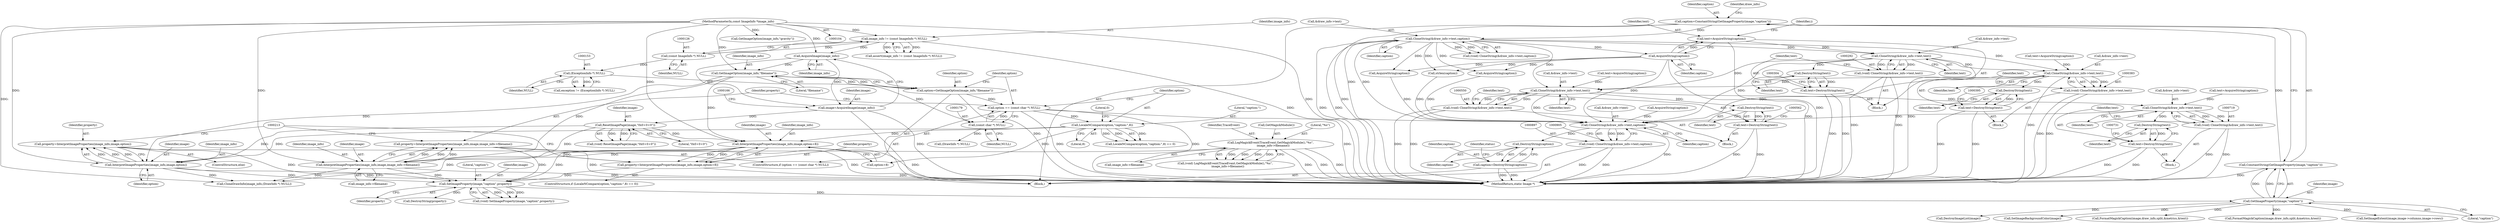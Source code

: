 digraph "0_ImageMagick_aeff00de228bc5a158c2a975ab47845d8a1db456@pointer" {
"1000293" [label="(Call,CloneString(&draw_info->text,text))"];
"1000237" [label="(Call,CloneString(&draw_info->text,caption))"];
"1000222" [label="(Call,caption=ConstantString(GetImageProperty(image,\"caption\")))"];
"1000224" [label="(Call,ConstantString(GetImageProperty(image,\"caption\")))"];
"1000225" [label="(Call,GetImageProperty(image,\"caption\"))"];
"1000214" [label="(Call,SetImageProperty(image,\"caption\",property))"];
"1000199" [label="(Call,InterpretImageProperties(image_info,image,option+8))"];
"1000172" [label="(Call,GetImageOption(image_info,\"filename\"))"];
"1000163" [label="(Call,AcquireImage(image_info))"];
"1000123" [label="(Call,image_info != (const ImageInfo *) NULL)"];
"1000105" [label="(MethodParameterIn,const ImageInfo *image_info)"];
"1000125" [label="(Call,(const ImageInfo *) NULL)"];
"1000167" [label="(Call,ResetImagePage(image,\"0x0+0+0\"))"];
"1000161" [label="(Call,image=AcquireImage(image_info))"];
"1000192" [label="(Call,LocaleNCompare(option,\"caption:\",8))"];
"1000176" [label="(Call,option == (const char *) NULL)"];
"1000170" [label="(Call,option=GetImageOption(image_info,\"filename\"))"];
"1000178" [label="(Call,(const char *) NULL)"];
"1000152" [label="(Call,(ExceptionInfo *) NULL)"];
"1000183" [label="(Call,InterpretImageProperties(image_info,image,image_info->filename))"];
"1000142" [label="(Call,LogMagickEvent(TraceEvent,GetMagickModule(),\"%s\",\n      image_info->filename))"];
"1000208" [label="(Call,InterpretImageProperties(image_info,image,option))"];
"1000181" [label="(Call,property=InterpretImageProperties(image_info,image,image_info->filename))"];
"1000206" [label="(Call,property=InterpretImageProperties(image_info,image,option))"];
"1000197" [label="(Call,property=InterpretImageProperties(image_info,image,option+8))"];
"1000277" [label="(Call,text=AcquireString(caption))"];
"1000279" [label="(Call,AcquireString(caption))"];
"1000291" [label="(Call,(void) CloneString(&draw_info->text,text))"];
"1000301" [label="(Call,DestroyString(text))"];
"1000299" [label="(Call,text=DestroyString(text))"];
"1000384" [label="(Call,CloneString(&draw_info->text,text))"];
"1000382" [label="(Call,(void) CloneString(&draw_info->text,text))"];
"1000392" [label="(Call,DestroyString(text))"];
"1000390" [label="(Call,text=DestroyString(text))"];
"1000551" [label="(Call,CloneString(&draw_info->text,text))"];
"1000549" [label="(Call,(void) CloneString(&draw_info->text,text))"];
"1000559" [label="(Call,DestroyString(text))"];
"1000557" [label="(Call,text=DestroyString(text))"];
"1000720" [label="(Call,CloneString(&draw_info->text,text))"];
"1000718" [label="(Call,(void) CloneString(&draw_info->text,text))"];
"1000728" [label="(Call,DestroyString(text))"];
"1000726" [label="(Call,text=DestroyString(text))"];
"1000898" [label="(Call,CloneString(&draw_info->text,caption))"];
"1000896" [label="(Call,(void) CloneString(&draw_info->text,caption))"];
"1000985" [label="(Call,DestroyString(caption))"];
"1000983" [label="(Call,caption=DestroyString(caption))"];
"1000694" [label="(Block,)"];
"1000704" [label="(Call,text=AcquireString(caption))"];
"1000487" [label="(Call,DestroyImageList(image))"];
"1000718" [label="(Call,(void) CloneString(&draw_info->text,text))"];
"1000389" [label="(Identifier,text)"];
"1000211" [label="(Identifier,option)"];
"1000293" [label="(Call,CloneString(&draw_info->text,text))"];
"1000202" [label="(Call,option+8)"];
"1000216" [label="(Literal,\"caption\")"];
"1000208" [label="(Call,InterpretImageProperties(image_info,image,option))"];
"1000298" [label="(Identifier,text)"];
"1000105" [label="(MethodParameterIn,const ImageInfo *image_info)"];
"1000392" [label="(Call,DestroyString(text))"];
"1000729" [label="(Identifier,text)"];
"1000556" [label="(Identifier,text)"];
"1000224" [label="(Call,ConstantString(GetImageProperty(image,\"caption\")))"];
"1000201" [label="(Identifier,image)"];
"1000167" [label="(Call,ResetImagePage(image,\"0x0+0+0\"))"];
"1000984" [label="(Identifier,caption)"];
"1000210" [label="(Identifier,image)"];
"1000986" [label="(Identifier,caption)"];
"1000522" [label="(Call,strlen(caption))"];
"1000390" [label="(Call,text=DestroyString(text))"];
"1000174" [label="(Literal,\"filename\")"];
"1000302" [label="(Identifier,text)"];
"1000124" [label="(Identifier,image_info)"];
"1000209" [label="(Identifier,image_info)"];
"1000898" [label="(Call,CloneString(&draw_info->text,caption))"];
"1000107" [label="(Block,)"];
"1000551" [label="(Call,CloneString(&draw_info->text,text))"];
"1000177" [label="(Identifier,option)"];
"1000225" [label="(Call,GetImageProperty(image,\"caption\"))"];
"1000195" [label="(Literal,8)"];
"1000154" [label="(Identifier,NULL)"];
"1000193" [label="(Identifier,option)"];
"1000491" [label="(Call,SetImageBackgroundColor(image))"];
"1000142" [label="(Call,LogMagickEvent(TraceEvent,GetMagickModule(),\"%s\",\n      image_info->filename))"];
"1000291" [label="(Call,(void) CloneString(&draw_info->text,text))"];
"1000725" [label="(Identifier,text)"];
"1000534" [label="(Block,)"];
"1000721" [label="(Call,&draw_info->text)"];
"1000169" [label="(Literal,\"0x0+0+0\")"];
"1000559" [label="(Call,DestroyString(text))"];
"1000720" [label="(Call,CloneString(&draw_info->text,text))"];
"1000983" [label="(Call,caption=DestroyString(caption))"];
"1000294" [label="(Call,&draw_info->text)"];
"1000374" [label="(Call,FormatMagickCaption(image,draw_info,split,&metrics,&text))"];
"1000235" [label="(Call,(void) CloneString(&draw_info->text,caption))"];
"1000368" [label="(Call,text=AcquireString(caption))"];
"1000212" [label="(Call,(void) SetImageProperty(image,\"caption\",property))"];
"1000172" [label="(Call,GetImageOption(image_info,\"filename\"))"];
"1000125" [label="(Call,(const ImageInfo *) NULL)"];
"1000283" [label="(Call,FormatMagickCaption(image,draw_info,split,&metrics,&text))"];
"1000276" [label="(Block,)"];
"1000173" [label="(Identifier,image_info)"];
"1000989" [label="(Identifier,status)"];
"1000206" [label="(Call,property=InterpretImageProperties(image_info,image,option))"];
"1000728" [label="(Call,DestroyString(text))"];
"1000226" [label="(Identifier,image)"];
"1000186" [label="(Call,image_info->filename)"];
"1000280" [label="(Identifier,caption)"];
"1000176" [label="(Call,option == (const char *) NULL)"];
"1000301" [label="(Call,DestroyString(text))"];
"1000382" [label="(Call,(void) CloneString(&draw_info->text,text))"];
"1000370" [label="(Call,AcquireString(caption))"];
"1000123" [label="(Call,image_info != (const ImageInfo *) NULL)"];
"1000299" [label="(Call,text=DestroyString(text))"];
"1000549" [label="(Call,(void) CloneString(&draw_info->text,text))"];
"1000184" [label="(Identifier,image_info)"];
"1000727" [label="(Identifier,text)"];
"1000205" [label="(ControlStructure,else)"];
"1000197" [label="(Call,property=InterpretImageProperties(image_info,image,option+8))"];
"1000726" [label="(Call,text=DestroyString(text))"];
"1000194" [label="(Literal,\"caption:\")"];
"1000899" [label="(Call,&draw_info->text)"];
"1000214" [label="(Call,SetImageProperty(image,\"caption\",property))"];
"1000385" [label="(Call,&draw_info->text)"];
"1000217" [label="(Identifier,property)"];
"1000183" [label="(Call,InterpretImageProperties(image_info,image,image_info->filename))"];
"1000232" [label="(Call,(DrawInfo *) NULL)"];
"1000552" [label="(Call,&draw_info->text)"];
"1001003" [label="(MethodReturn,static Image *)"];
"1000463" [label="(Call,SetImageExtent(image,image->columns,image->rows))"];
"1000165" [label="(Call,(void) ResetImagePage(image,\"0x0+0+0\"))"];
"1000985" [label="(Call,DestroyString(caption))"];
"1000282" [label="(Identifier,i)"];
"1000300" [label="(Identifier,text)"];
"1000537" [label="(Call,AcquireString(caption))"];
"1000162" [label="(Identifier,image)"];
"1000558" [label="(Identifier,text)"];
"1000171" [label="(Identifier,option)"];
"1000122" [label="(Call,assert(image_info != (const ImageInfo *) NULL))"];
"1000144" [label="(Call,GetMagickModule())"];
"1000237" [label="(Call,CloneString(&draw_info->text,caption))"];
"1000215" [label="(Identifier,image)"];
"1000242" [label="(Identifier,caption)"];
"1000150" [label="(Call,exception != (ExceptionInfo *) NULL)"];
"1000384" [label="(Call,CloneString(&draw_info->text,text))"];
"1000168" [label="(Identifier,image)"];
"1000222" [label="(Call,caption=ConstantString(GetImageProperty(image,\"caption\")))"];
"1000560" [label="(Identifier,text)"];
"1000227" [label="(Literal,\"caption\")"];
"1000191" [label="(Call,LocaleNCompare(option,\"caption:\",8) == 0)"];
"1000190" [label="(ControlStructure,if (LocaleNCompare(option,\"caption:\",8) == 0))"];
"1000152" [label="(Call,(ExceptionInfo *) NULL)"];
"1000393" [label="(Identifier,text)"];
"1000164" [label="(Identifier,image_info)"];
"1000127" [label="(Identifier,NULL)"];
"1000535" [label="(Call,text=AcquireString(caption))"];
"1000140" [label="(Call,(void) LogMagickEvent(TraceEvent,GetMagickModule(),\"%s\",\n      image_info->filename))"];
"1000557" [label="(Call,text=DestroyString(text))"];
"1000145" [label="(Literal,\"%s\")"];
"1000199" [label="(Call,InterpretImageProperties(image_info,image,option+8))"];
"1000170" [label="(Call,option=GetImageOption(image_info,\"filename\"))"];
"1000175" [label="(ControlStructure,if (option == (const char *) NULL))"];
"1000200" [label="(Identifier,image_info)"];
"1000161" [label="(Call,image=AcquireImage(image_info))"];
"1000207" [label="(Identifier,property)"];
"1000163" [label="(Call,AcquireImage(image_info))"];
"1000245" [label="(Call,GetImageOption(image_info,\"gravity\"))"];
"1000706" [label="(Call,AcquireString(caption))"];
"1000230" [label="(Call,CloneDrawInfo(image_info,(DrawInfo *) NULL))"];
"1000364" [label="(Block,)"];
"1000143" [label="(Identifier,TraceEvent)"];
"1000180" [label="(Identifier,NULL)"];
"1000220" [label="(Call,DestroyString(property))"];
"1000185" [label="(Identifier,image)"];
"1000181" [label="(Call,property=InterpretImageProperties(image_info,image,image_info->filename))"];
"1000198" [label="(Identifier,property)"];
"1000391" [label="(Identifier,text)"];
"1000192" [label="(Call,LocaleNCompare(option,\"caption:\",8))"];
"1000196" [label="(Literal,0)"];
"1000223" [label="(Identifier,caption)"];
"1000178" [label="(Call,(const char *) NULL)"];
"1000903" [label="(Identifier,caption)"];
"1000238" [label="(Call,&draw_info->text)"];
"1000278" [label="(Identifier,text)"];
"1000896" [label="(Call,(void) CloneString(&draw_info->text,caption))"];
"1000182" [label="(Identifier,property)"];
"1000279" [label="(Call,AcquireString(caption))"];
"1000146" [label="(Call,image_info->filename)"];
"1000277" [label="(Call,text=AcquireString(caption))"];
"1000229" [label="(Identifier,draw_info)"];
"1000293" -> "1000291"  [label="AST: "];
"1000293" -> "1000298"  [label="CFG: "];
"1000294" -> "1000293"  [label="AST: "];
"1000298" -> "1000293"  [label="AST: "];
"1000291" -> "1000293"  [label="CFG: "];
"1000293" -> "1001003"  [label="DDG: "];
"1000293" -> "1000291"  [label="DDG: "];
"1000293" -> "1000291"  [label="DDG: "];
"1000237" -> "1000293"  [label="DDG: "];
"1000277" -> "1000293"  [label="DDG: "];
"1000293" -> "1000301"  [label="DDG: "];
"1000293" -> "1000384"  [label="DDG: "];
"1000293" -> "1000551"  [label="DDG: "];
"1000293" -> "1000898"  [label="DDG: "];
"1000237" -> "1000235"  [label="AST: "];
"1000237" -> "1000242"  [label="CFG: "];
"1000238" -> "1000237"  [label="AST: "];
"1000242" -> "1000237"  [label="AST: "];
"1000235" -> "1000237"  [label="CFG: "];
"1000237" -> "1001003"  [label="DDG: "];
"1000237" -> "1001003"  [label="DDG: "];
"1000237" -> "1000235"  [label="DDG: "];
"1000237" -> "1000235"  [label="DDG: "];
"1000222" -> "1000237"  [label="DDG: "];
"1000237" -> "1000279"  [label="DDG: "];
"1000237" -> "1000370"  [label="DDG: "];
"1000237" -> "1000384"  [label="DDG: "];
"1000237" -> "1000522"  [label="DDG: "];
"1000237" -> "1000537"  [label="DDG: "];
"1000237" -> "1000551"  [label="DDG: "];
"1000237" -> "1000898"  [label="DDG: "];
"1000237" -> "1000898"  [label="DDG: "];
"1000222" -> "1000107"  [label="AST: "];
"1000222" -> "1000224"  [label="CFG: "];
"1000223" -> "1000222"  [label="AST: "];
"1000224" -> "1000222"  [label="AST: "];
"1000229" -> "1000222"  [label="CFG: "];
"1000222" -> "1001003"  [label="DDG: "];
"1000224" -> "1000222"  [label="DDG: "];
"1000224" -> "1000225"  [label="CFG: "];
"1000225" -> "1000224"  [label="AST: "];
"1000224" -> "1001003"  [label="DDG: "];
"1000225" -> "1000224"  [label="DDG: "];
"1000225" -> "1000224"  [label="DDG: "];
"1000225" -> "1000227"  [label="CFG: "];
"1000226" -> "1000225"  [label="AST: "];
"1000227" -> "1000225"  [label="AST: "];
"1000214" -> "1000225"  [label="DDG: "];
"1000225" -> "1000283"  [label="DDG: "];
"1000225" -> "1000374"  [label="DDG: "];
"1000225" -> "1000463"  [label="DDG: "];
"1000225" -> "1000487"  [label="DDG: "];
"1000225" -> "1000491"  [label="DDG: "];
"1000214" -> "1000212"  [label="AST: "];
"1000214" -> "1000217"  [label="CFG: "];
"1000215" -> "1000214"  [label="AST: "];
"1000216" -> "1000214"  [label="AST: "];
"1000217" -> "1000214"  [label="AST: "];
"1000212" -> "1000214"  [label="CFG: "];
"1000214" -> "1000212"  [label="DDG: "];
"1000214" -> "1000212"  [label="DDG: "];
"1000214" -> "1000212"  [label="DDG: "];
"1000199" -> "1000214"  [label="DDG: "];
"1000183" -> "1000214"  [label="DDG: "];
"1000208" -> "1000214"  [label="DDG: "];
"1000181" -> "1000214"  [label="DDG: "];
"1000206" -> "1000214"  [label="DDG: "];
"1000197" -> "1000214"  [label="DDG: "];
"1000214" -> "1000220"  [label="DDG: "];
"1000199" -> "1000197"  [label="AST: "];
"1000199" -> "1000202"  [label="CFG: "];
"1000200" -> "1000199"  [label="AST: "];
"1000201" -> "1000199"  [label="AST: "];
"1000202" -> "1000199"  [label="AST: "];
"1000197" -> "1000199"  [label="CFG: "];
"1000199" -> "1001003"  [label="DDG: "];
"1000199" -> "1000197"  [label="DDG: "];
"1000199" -> "1000197"  [label="DDG: "];
"1000199" -> "1000197"  [label="DDG: "];
"1000172" -> "1000199"  [label="DDG: "];
"1000105" -> "1000199"  [label="DDG: "];
"1000167" -> "1000199"  [label="DDG: "];
"1000192" -> "1000199"  [label="DDG: "];
"1000199" -> "1000230"  [label="DDG: "];
"1000172" -> "1000170"  [label="AST: "];
"1000172" -> "1000174"  [label="CFG: "];
"1000173" -> "1000172"  [label="AST: "];
"1000174" -> "1000172"  [label="AST: "];
"1000170" -> "1000172"  [label="CFG: "];
"1000172" -> "1000170"  [label="DDG: "];
"1000172" -> "1000170"  [label="DDG: "];
"1000163" -> "1000172"  [label="DDG: "];
"1000105" -> "1000172"  [label="DDG: "];
"1000172" -> "1000183"  [label="DDG: "];
"1000172" -> "1000208"  [label="DDG: "];
"1000163" -> "1000161"  [label="AST: "];
"1000163" -> "1000164"  [label="CFG: "];
"1000164" -> "1000163"  [label="AST: "];
"1000161" -> "1000163"  [label="CFG: "];
"1000163" -> "1000161"  [label="DDG: "];
"1000123" -> "1000163"  [label="DDG: "];
"1000105" -> "1000163"  [label="DDG: "];
"1000123" -> "1000122"  [label="AST: "];
"1000123" -> "1000125"  [label="CFG: "];
"1000124" -> "1000123"  [label="AST: "];
"1000125" -> "1000123"  [label="AST: "];
"1000122" -> "1000123"  [label="CFG: "];
"1000123" -> "1001003"  [label="DDG: "];
"1000123" -> "1000122"  [label="DDG: "];
"1000123" -> "1000122"  [label="DDG: "];
"1000105" -> "1000123"  [label="DDG: "];
"1000125" -> "1000123"  [label="DDG: "];
"1000105" -> "1000104"  [label="AST: "];
"1000105" -> "1001003"  [label="DDG: "];
"1000105" -> "1000183"  [label="DDG: "];
"1000105" -> "1000208"  [label="DDG: "];
"1000105" -> "1000230"  [label="DDG: "];
"1000105" -> "1000245"  [label="DDG: "];
"1000125" -> "1000127"  [label="CFG: "];
"1000126" -> "1000125"  [label="AST: "];
"1000127" -> "1000125"  [label="AST: "];
"1000125" -> "1000152"  [label="DDG: "];
"1000167" -> "1000165"  [label="AST: "];
"1000167" -> "1000169"  [label="CFG: "];
"1000168" -> "1000167"  [label="AST: "];
"1000169" -> "1000167"  [label="AST: "];
"1000165" -> "1000167"  [label="CFG: "];
"1000167" -> "1000165"  [label="DDG: "];
"1000167" -> "1000165"  [label="DDG: "];
"1000161" -> "1000167"  [label="DDG: "];
"1000167" -> "1000183"  [label="DDG: "];
"1000167" -> "1000208"  [label="DDG: "];
"1000161" -> "1000107"  [label="AST: "];
"1000162" -> "1000161"  [label="AST: "];
"1000166" -> "1000161"  [label="CFG: "];
"1000161" -> "1001003"  [label="DDG: "];
"1000192" -> "1000191"  [label="AST: "];
"1000192" -> "1000195"  [label="CFG: "];
"1000193" -> "1000192"  [label="AST: "];
"1000194" -> "1000192"  [label="AST: "];
"1000195" -> "1000192"  [label="AST: "];
"1000196" -> "1000192"  [label="CFG: "];
"1000192" -> "1000191"  [label="DDG: "];
"1000192" -> "1000191"  [label="DDG: "];
"1000192" -> "1000191"  [label="DDG: "];
"1000176" -> "1000192"  [label="DDG: "];
"1000192" -> "1000202"  [label="DDG: "];
"1000192" -> "1000208"  [label="DDG: "];
"1000176" -> "1000175"  [label="AST: "];
"1000176" -> "1000178"  [label="CFG: "];
"1000177" -> "1000176"  [label="AST: "];
"1000178" -> "1000176"  [label="AST: "];
"1000182" -> "1000176"  [label="CFG: "];
"1000193" -> "1000176"  [label="CFG: "];
"1000176" -> "1001003"  [label="DDG: "];
"1000176" -> "1001003"  [label="DDG: "];
"1000176" -> "1001003"  [label="DDG: "];
"1000170" -> "1000176"  [label="DDG: "];
"1000178" -> "1000176"  [label="DDG: "];
"1000170" -> "1000107"  [label="AST: "];
"1000171" -> "1000170"  [label="AST: "];
"1000177" -> "1000170"  [label="CFG: "];
"1000170" -> "1001003"  [label="DDG: "];
"1000178" -> "1000180"  [label="CFG: "];
"1000179" -> "1000178"  [label="AST: "];
"1000180" -> "1000178"  [label="AST: "];
"1000152" -> "1000178"  [label="DDG: "];
"1000178" -> "1000232"  [label="DDG: "];
"1000152" -> "1000150"  [label="AST: "];
"1000152" -> "1000154"  [label="CFG: "];
"1000153" -> "1000152"  [label="AST: "];
"1000154" -> "1000152"  [label="AST: "];
"1000150" -> "1000152"  [label="CFG: "];
"1000152" -> "1000150"  [label="DDG: "];
"1000183" -> "1000181"  [label="AST: "];
"1000183" -> "1000186"  [label="CFG: "];
"1000184" -> "1000183"  [label="AST: "];
"1000185" -> "1000183"  [label="AST: "];
"1000186" -> "1000183"  [label="AST: "];
"1000181" -> "1000183"  [label="CFG: "];
"1000183" -> "1001003"  [label="DDG: "];
"1000183" -> "1000181"  [label="DDG: "];
"1000183" -> "1000181"  [label="DDG: "];
"1000183" -> "1000181"  [label="DDG: "];
"1000142" -> "1000183"  [label="DDG: "];
"1000183" -> "1000230"  [label="DDG: "];
"1000142" -> "1000140"  [label="AST: "];
"1000142" -> "1000146"  [label="CFG: "];
"1000143" -> "1000142"  [label="AST: "];
"1000144" -> "1000142"  [label="AST: "];
"1000145" -> "1000142"  [label="AST: "];
"1000146" -> "1000142"  [label="AST: "];
"1000140" -> "1000142"  [label="CFG: "];
"1000142" -> "1001003"  [label="DDG: "];
"1000142" -> "1001003"  [label="DDG: "];
"1000142" -> "1001003"  [label="DDG: "];
"1000142" -> "1000140"  [label="DDG: "];
"1000142" -> "1000140"  [label="DDG: "];
"1000142" -> "1000140"  [label="DDG: "];
"1000142" -> "1000140"  [label="DDG: "];
"1000208" -> "1000206"  [label="AST: "];
"1000208" -> "1000211"  [label="CFG: "];
"1000209" -> "1000208"  [label="AST: "];
"1000210" -> "1000208"  [label="AST: "];
"1000211" -> "1000208"  [label="AST: "];
"1000206" -> "1000208"  [label="CFG: "];
"1000208" -> "1001003"  [label="DDG: "];
"1000208" -> "1000206"  [label="DDG: "];
"1000208" -> "1000206"  [label="DDG: "];
"1000208" -> "1000206"  [label="DDG: "];
"1000208" -> "1000230"  [label="DDG: "];
"1000181" -> "1000175"  [label="AST: "];
"1000182" -> "1000181"  [label="AST: "];
"1000213" -> "1000181"  [label="CFG: "];
"1000181" -> "1001003"  [label="DDG: "];
"1000206" -> "1000205"  [label="AST: "];
"1000207" -> "1000206"  [label="AST: "];
"1000213" -> "1000206"  [label="CFG: "];
"1000206" -> "1001003"  [label="DDG: "];
"1000197" -> "1000190"  [label="AST: "];
"1000198" -> "1000197"  [label="AST: "];
"1000213" -> "1000197"  [label="CFG: "];
"1000197" -> "1001003"  [label="DDG: "];
"1000277" -> "1000276"  [label="AST: "];
"1000277" -> "1000279"  [label="CFG: "];
"1000278" -> "1000277"  [label="AST: "];
"1000279" -> "1000277"  [label="AST: "];
"1000282" -> "1000277"  [label="CFG: "];
"1000277" -> "1001003"  [label="DDG: "];
"1000279" -> "1000277"  [label="DDG: "];
"1000279" -> "1000280"  [label="CFG: "];
"1000280" -> "1000279"  [label="AST: "];
"1000279" -> "1001003"  [label="DDG: "];
"1000279" -> "1000370"  [label="DDG: "];
"1000279" -> "1000522"  [label="DDG: "];
"1000279" -> "1000537"  [label="DDG: "];
"1000279" -> "1000898"  [label="DDG: "];
"1000291" -> "1000276"  [label="AST: "];
"1000292" -> "1000291"  [label="AST: "];
"1000300" -> "1000291"  [label="CFG: "];
"1000291" -> "1001003"  [label="DDG: "];
"1000291" -> "1001003"  [label="DDG: "];
"1000301" -> "1000299"  [label="AST: "];
"1000301" -> "1000302"  [label="CFG: "];
"1000302" -> "1000301"  [label="AST: "];
"1000299" -> "1000301"  [label="CFG: "];
"1000301" -> "1000299"  [label="DDG: "];
"1000299" -> "1000276"  [label="AST: "];
"1000300" -> "1000299"  [label="AST: "];
"1000304" -> "1000299"  [label="CFG: "];
"1000299" -> "1001003"  [label="DDG: "];
"1000299" -> "1001003"  [label="DDG: "];
"1000384" -> "1000382"  [label="AST: "];
"1000384" -> "1000389"  [label="CFG: "];
"1000385" -> "1000384"  [label="AST: "];
"1000389" -> "1000384"  [label="AST: "];
"1000382" -> "1000384"  [label="CFG: "];
"1000384" -> "1001003"  [label="DDG: "];
"1000384" -> "1000382"  [label="DDG: "];
"1000384" -> "1000382"  [label="DDG: "];
"1000368" -> "1000384"  [label="DDG: "];
"1000384" -> "1000392"  [label="DDG: "];
"1000384" -> "1000551"  [label="DDG: "];
"1000384" -> "1000898"  [label="DDG: "];
"1000382" -> "1000364"  [label="AST: "];
"1000383" -> "1000382"  [label="AST: "];
"1000391" -> "1000382"  [label="CFG: "];
"1000382" -> "1001003"  [label="DDG: "];
"1000382" -> "1001003"  [label="DDG: "];
"1000392" -> "1000390"  [label="AST: "];
"1000392" -> "1000393"  [label="CFG: "];
"1000393" -> "1000392"  [label="AST: "];
"1000390" -> "1000392"  [label="CFG: "];
"1000392" -> "1000390"  [label="DDG: "];
"1000390" -> "1000364"  [label="AST: "];
"1000391" -> "1000390"  [label="AST: "];
"1000395" -> "1000390"  [label="CFG: "];
"1000390" -> "1001003"  [label="DDG: "];
"1000390" -> "1001003"  [label="DDG: "];
"1000551" -> "1000549"  [label="AST: "];
"1000551" -> "1000556"  [label="CFG: "];
"1000552" -> "1000551"  [label="AST: "];
"1000556" -> "1000551"  [label="AST: "];
"1000549" -> "1000551"  [label="CFG: "];
"1000551" -> "1000549"  [label="DDG: "];
"1000551" -> "1000549"  [label="DDG: "];
"1000535" -> "1000551"  [label="DDG: "];
"1000551" -> "1000559"  [label="DDG: "];
"1000551" -> "1000720"  [label="DDG: "];
"1000551" -> "1000898"  [label="DDG: "];
"1000549" -> "1000534"  [label="AST: "];
"1000550" -> "1000549"  [label="AST: "];
"1000558" -> "1000549"  [label="CFG: "];
"1000549" -> "1001003"  [label="DDG: "];
"1000549" -> "1001003"  [label="DDG: "];
"1000559" -> "1000557"  [label="AST: "];
"1000559" -> "1000560"  [label="CFG: "];
"1000560" -> "1000559"  [label="AST: "];
"1000557" -> "1000559"  [label="CFG: "];
"1000559" -> "1000557"  [label="DDG: "];
"1000557" -> "1000534"  [label="AST: "];
"1000558" -> "1000557"  [label="AST: "];
"1000562" -> "1000557"  [label="CFG: "];
"1000557" -> "1001003"  [label="DDG: "];
"1000557" -> "1001003"  [label="DDG: "];
"1000720" -> "1000718"  [label="AST: "];
"1000720" -> "1000725"  [label="CFG: "];
"1000721" -> "1000720"  [label="AST: "];
"1000725" -> "1000720"  [label="AST: "];
"1000718" -> "1000720"  [label="CFG: "];
"1000720" -> "1000718"  [label="DDG: "];
"1000720" -> "1000718"  [label="DDG: "];
"1000704" -> "1000720"  [label="DDG: "];
"1000720" -> "1000728"  [label="DDG: "];
"1000720" -> "1000898"  [label="DDG: "];
"1000718" -> "1000694"  [label="AST: "];
"1000719" -> "1000718"  [label="AST: "];
"1000727" -> "1000718"  [label="CFG: "];
"1000718" -> "1001003"  [label="DDG: "];
"1000718" -> "1001003"  [label="DDG: "];
"1000728" -> "1000726"  [label="AST: "];
"1000728" -> "1000729"  [label="CFG: "];
"1000729" -> "1000728"  [label="AST: "];
"1000726" -> "1000728"  [label="CFG: "];
"1000728" -> "1000726"  [label="DDG: "];
"1000726" -> "1000694"  [label="AST: "];
"1000727" -> "1000726"  [label="AST: "];
"1000731" -> "1000726"  [label="CFG: "];
"1000726" -> "1001003"  [label="DDG: "];
"1000726" -> "1001003"  [label="DDG: "];
"1000898" -> "1000896"  [label="AST: "];
"1000898" -> "1000903"  [label="CFG: "];
"1000899" -> "1000898"  [label="AST: "];
"1000903" -> "1000898"  [label="AST: "];
"1000896" -> "1000898"  [label="CFG: "];
"1000898" -> "1001003"  [label="DDG: "];
"1000898" -> "1000896"  [label="DDG: "];
"1000898" -> "1000896"  [label="DDG: "];
"1000522" -> "1000898"  [label="DDG: "];
"1000706" -> "1000898"  [label="DDG: "];
"1000537" -> "1000898"  [label="DDG: "];
"1000370" -> "1000898"  [label="DDG: "];
"1000898" -> "1000985"  [label="DDG: "];
"1000896" -> "1000107"  [label="AST: "];
"1000897" -> "1000896"  [label="AST: "];
"1000905" -> "1000896"  [label="CFG: "];
"1000896" -> "1001003"  [label="DDG: "];
"1000896" -> "1001003"  [label="DDG: "];
"1000985" -> "1000983"  [label="AST: "];
"1000985" -> "1000986"  [label="CFG: "];
"1000986" -> "1000985"  [label="AST: "];
"1000983" -> "1000985"  [label="CFG: "];
"1000985" -> "1000983"  [label="DDG: "];
"1000983" -> "1000107"  [label="AST: "];
"1000984" -> "1000983"  [label="AST: "];
"1000989" -> "1000983"  [label="CFG: "];
"1000983" -> "1001003"  [label="DDG: "];
"1000983" -> "1001003"  [label="DDG: "];
}
